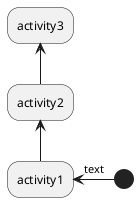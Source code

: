 {
  "sha1": "hjzblrpgpe60heydv74e8g7qoagnstf",
  "insertion": {
    "when": "2024-06-03T18:59:29.681Z",
    "user": "plantuml@gmail.com"
  }
}
@startuml
(*) -left->[text] "activity1"
-up-> "activity2"
-up> "activity3"

@enduml
